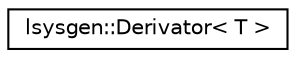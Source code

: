 digraph "Graphical Class Hierarchy"
{
 // LATEX_PDF_SIZE
  edge [fontname="Helvetica",fontsize="10",labelfontname="Helvetica",labelfontsize="10"];
  node [fontname="Helvetica",fontsize="10",shape=record];
  rankdir="LR";
  Node0 [label="lsysgen::Derivator\< T \>",height=0.2,width=0.4,color="black", fillcolor="white", style="filled",URL="$classlsysgen_1_1Derivator.html",tooltip=" "];
}
